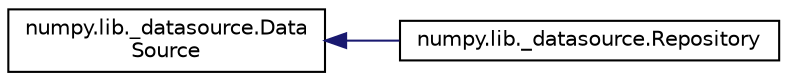 digraph "Graphical Class Hierarchy"
{
 // LATEX_PDF_SIZE
  edge [fontname="Helvetica",fontsize="10",labelfontname="Helvetica",labelfontsize="10"];
  node [fontname="Helvetica",fontsize="10",shape=record];
  rankdir="LR";
  Node0 [label="numpy.lib._datasource.Data\lSource",height=0.2,width=0.4,color="black", fillcolor="white", style="filled",URL="$classnumpy_1_1lib_1_1__datasource_1_1DataSource.html",tooltip=" "];
  Node0 -> Node1 [dir="back",color="midnightblue",fontsize="10",style="solid",fontname="Helvetica"];
  Node1 [label="numpy.lib._datasource.Repository",height=0.2,width=0.4,color="black", fillcolor="white", style="filled",URL="$classnumpy_1_1lib_1_1__datasource_1_1Repository.html",tooltip=" "];
}
